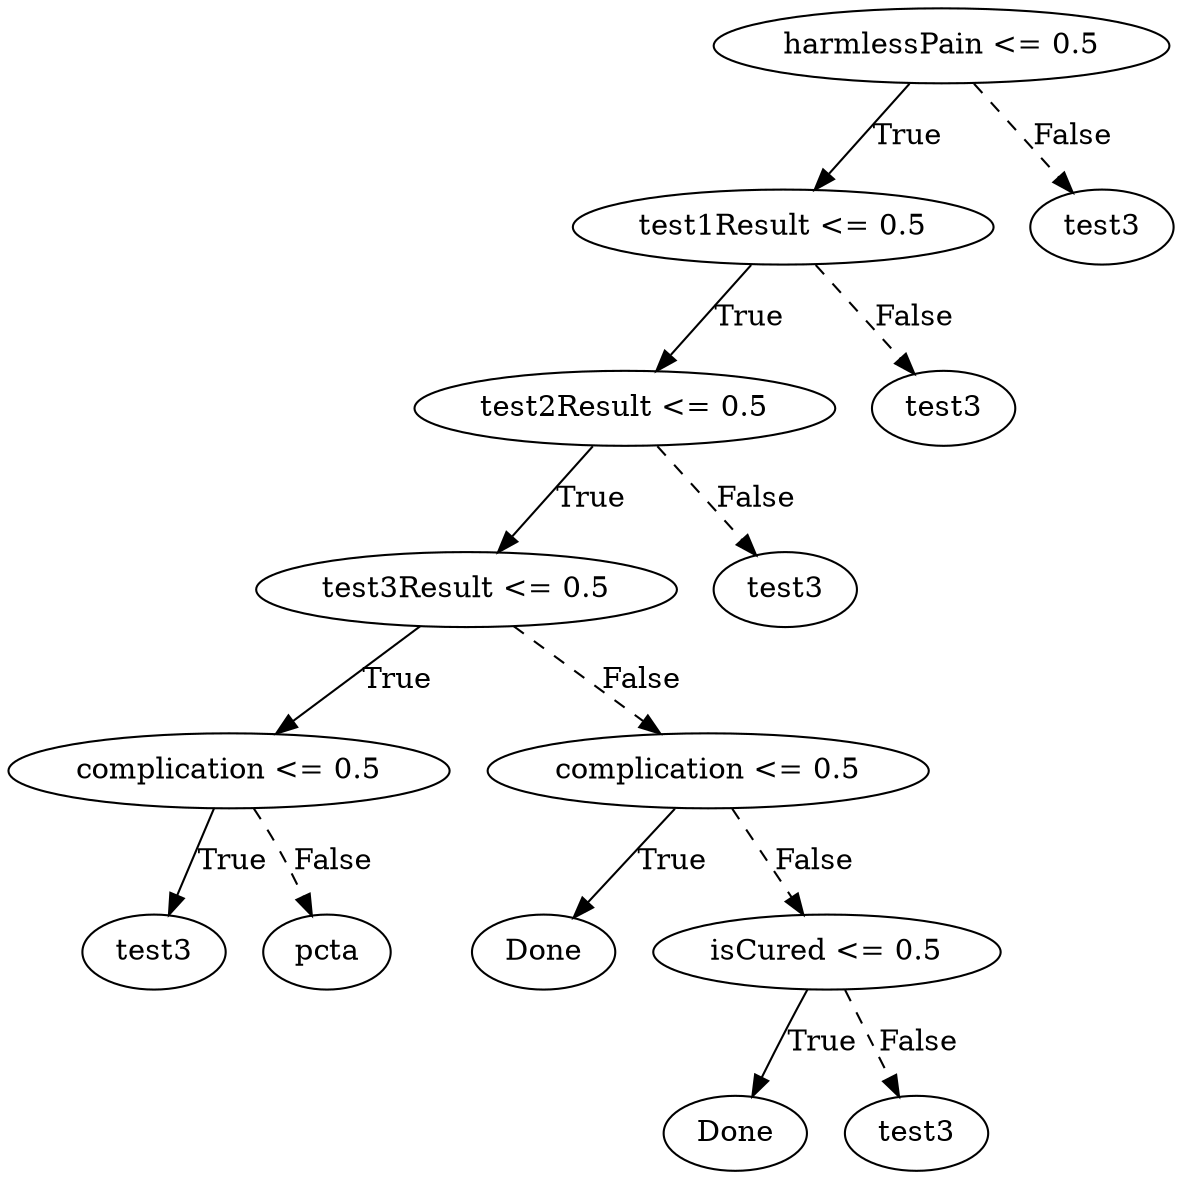 digraph {
0 [label="harmlessPain <= 0.5"];
1 [label="test1Result <= 0.5"];
2 [label="test2Result <= 0.5"];
3 [label="test3Result <= 0.5"];
4 [label="complication <= 0.5"];
5 [label="test3"];
4 -> 5 [label="True"];
6 [label="pcta"];
4 -> 6 [style="dashed", label="False"];
3 -> 4 [label="True"];
7 [label="complication <= 0.5"];
8 [label="Done"];
7 -> 8 [label="True"];
9 [label="isCured <= 0.5"];
10 [label="Done"];
9 -> 10 [label="True"];
11 [label="test3"];
9 -> 11 [style="dashed", label="False"];
7 -> 9 [style="dashed", label="False"];
3 -> 7 [style="dashed", label="False"];
2 -> 3 [label="True"];
12 [label="test3"];
2 -> 12 [style="dashed", label="False"];
1 -> 2 [label="True"];
13 [label="test3"];
1 -> 13 [style="dashed", label="False"];
0 -> 1 [label="True"];
14 [label="test3"];
0 -> 14 [style="dashed", label="False"];

}